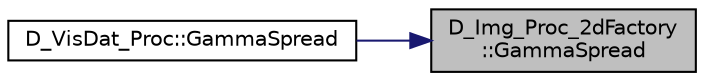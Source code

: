 digraph "D_Img_Proc_2dFactory::GammaSpread"
{
 // LATEX_PDF_SIZE
  edge [fontname="Helvetica",fontsize="10",labelfontname="Helvetica",labelfontsize="10"];
  node [fontname="Helvetica",fontsize="10",shape=record];
  rankdir="RL";
  Node1 [label="D_Img_Proc_2dFactory\l::GammaSpread",height=0.2,width=0.4,color="black", fillcolor="grey75", style="filled", fontcolor="black",tooltip=" "];
  Node1 -> Node2 [dir="back",color="midnightblue",fontsize="10",style="solid"];
  Node2 [label="D_VisDat_Proc::GammaSpread",height=0.2,width=0.4,color="black", fillcolor="white", style="filled",URL="$class_d___vis_dat___proc.html#ab5b84a067f00d4738334a8ee07ccf2c0",tooltip=" "];
}
